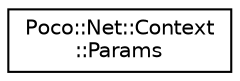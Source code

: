 digraph "Graphical Class Hierarchy"
{
 // LATEX_PDF_SIZE
  edge [fontname="Helvetica",fontsize="10",labelfontname="Helvetica",labelfontsize="10"];
  node [fontname="Helvetica",fontsize="10",shape=record];
  rankdir="LR";
  Node0 [label="Poco::Net::Context\l::Params",height=0.2,width=0.4,color="black", fillcolor="white", style="filled",URL="$structPoco_1_1Net_1_1Context_1_1Params.html",tooltip=" "];
}
